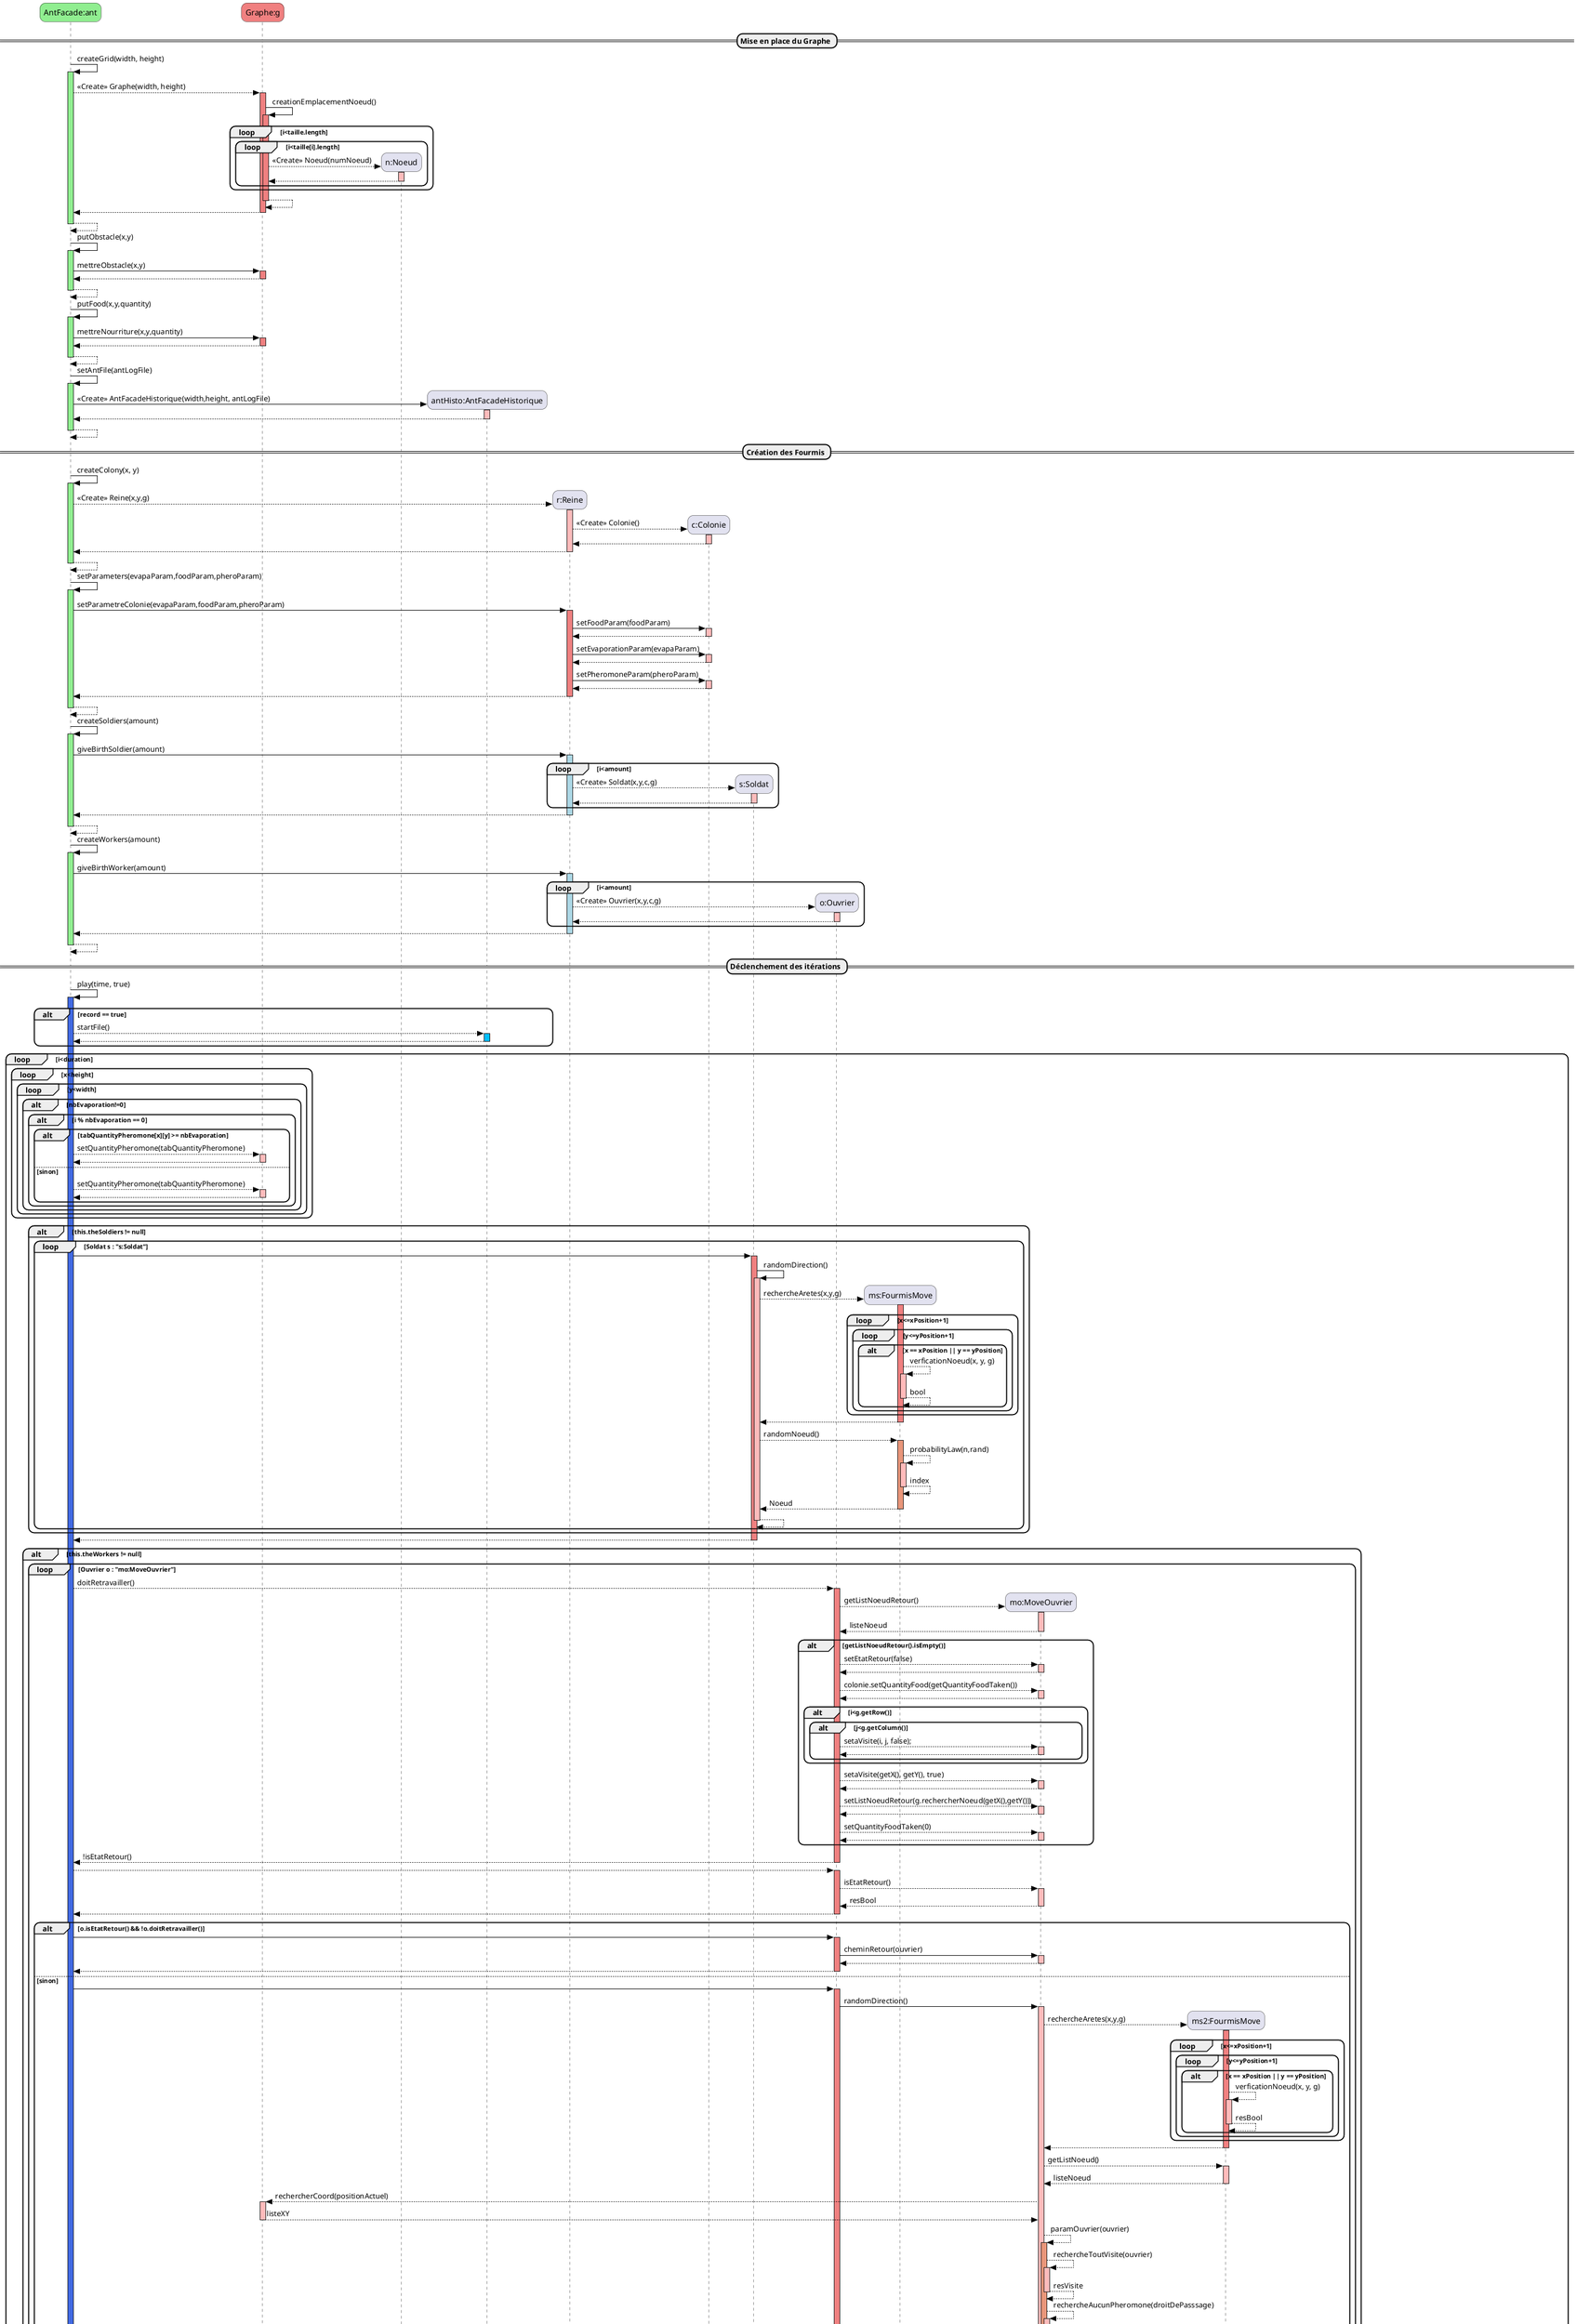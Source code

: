 @startuml
'https://plantuml.com/sequence-diagram

skinparam style strictuml
skinparam responseMessageBelowArrow true
skinparam roundcorner 20
skinparam ArrowColor #black
hide footbox

participant "AntFacade:ant" as ant #lightgreen
participant "Graphe:g" as graphe #lightcoral

== Mise en place du Graphe ==
' ---------GRAPHE--------------
ant -> ant++ #lightgreen : createGrid(width, height)
    ant --> graphe++ #lightcoral : <<Create>> Graphe(width, height)
        graphe -> graphe++ #lightcoral : creationEmplacementNoeud()
        loop i<taille.length
            loop i<taille[i].length
                ' ---------NOEUD--------------
                    create "n:Noeud"
                    graphe --> "n:Noeud"++ #FFBBBB: <<Create>> Noeud(numNoeud)
                        return
            end
        end
        return
    return
return

ant -> ant++ #lightgreen : putObstacle(x,y)
    ant -> graphe++ #lightcoral : mettreObstacle(x,y)
return
return

ant -> ant++ #lightgreen : putFood(x,y,quantity)
    ant -> graphe++ #lightcoral : mettreNourriture(x,y,quantity)
return
return

' ---------AntFacade Historique--------------
ant -> ant++ #lightgreen : setAntFile(antLogFile)
    create "antHisto:AntFacadeHistorique"
    ant -> "antHisto:AntFacadeHistorique" ++ #FFBBBB: <<Create>> AntFacadeHistorique(width,height, antLogFile)
        return
return


== Création des Fourmis ==
' ---------REINE--------------
ant -> ant++ #lightgreen : createColony(x, y)
create "r:Reine"
    ant --> "r:Reine"++ #FFBBBB : <<Create>> Reine(x,y,g)

        ' ---------COLONIE--------------
        create "c:Colonie"
        "r:Reine" --> "c:Colonie"++ #FFBBBB: <<Create>> Colonie()
            return
return
return

ant -> ant++ #lightgreen : setParameters(evapaParam,foodParam,pheroParam)
    ant -> "r:Reine"++ #lightcoral : setParametreColonie(evapaParam,foodParam,pheroParam)
    "r:Reine" -> "c:Colonie"++ #FFBBBB: setFoodParam(foodParam)
    return
    "r:Reine" -> "c:Colonie"++ #FFBBBB: setEvaporationParam(evapaParam)
    return
    "r:Reine" -> "c:Colonie"++ #FFBBBB: setPheromoneParam(pheroParam)
    return
return
return

ant -> ant++ #lightgreen : createSoldiers(amount)
    ant -> "r:Reine"++ #lightblue : giveBirthSoldier(amount)
    loop i<amount
        ' ---------SOLDAT--------------
        create "s:Soldat"
        "r:Reine" --> "s:Soldat"++ #FFBBBB: <<Create>> Soldat(x,y,c,g)
            return
    end
return
return

ant -> ant++ #lightgreen : createWorkers(amount)
    ant -> "r:Reine"++ #lightblue : giveBirthWorker(amount)
    loop i<amount
        ' ---------OUVRIER--------------
        create "o:Ouvrier"
        "r:Reine" --> "o:Ouvrier"++ #FFBBBB : <<Create>> Ouvrier(x,y,c,g)
            return
    end
return
return

== Déclenchement des itérations ==
ant -> ant++ #RoyalBlue : play(time, true)
alt record == true
    ant --> "antHisto:AntFacadeHistorique"++ #DeepSkyBlue : startFile()
    return
end
loop i<duration

    '----------Mettre phéromne -------------
    loop x<height
        loop y<width
            alt nbEvaporation!=0
                alt i % nbEvaporation == 0
                    alt tabQuantityPheromone[x][y] >= nbEvaporation
                        ant --> graphe++ #FFBBBB : setQuantityPheromone(tabQuantityPheromone)
                        return
                    else sinon
                        ant --> graphe++ #FFBBBB : setQuantityPheromone(tabQuantityPheromone)
                        return
                    end
                end
            end
        end
    end

    '----------Mettre phéromne -------------

    ' ---------Déplacer Soldat--------------
    alt this.theSoldiers != null
        loop Soldat s : "s:Soldat"
            ant -> "s:Soldat"++ #lightcoral
                "s:Soldat" -> "s:Soldat"++ #FFBBBB: randomDirection()
                    ' ---------ARETES--------------
                    create "ms:FourmisMove"
                    "s:Soldat" --> "ms:FourmisMove"++ #lightcoral : rechercheAretes(x,y,g)
                        loop x<=xPosition+1
                            loop y<=yPosition+1
                                alt x == xPosition || y == yPosition
                                     "ms:FourmisMove" --> "ms:FourmisMove"++ #FFBBBB : verficationNoeud(x, y, g)
                                    return bool
                                end
                            end
                        end
                    return
                "s:Soldat" --> "ms:FourmisMove"++ #DarkSalmon : randomNoeud()
                 "ms:FourmisMove" --> "ms:FourmisMove"++ #FFBBBB: probabilityLaw(n,rand)
                 return index
                return Noeud
            return
        end
    end
    return
    ' ---------Déplacer Soldat--------------

    ' ---------Déplacer Ouvrier--------------
    alt this.theWorkers != null
        loop Ouvrier o : "mo:MoveOuvrier"
        ant --> "o:Ouvrier"++ #lightcoral: doitRetravailler()
             create "mo:MoveOuvrier"
             "o:Ouvrier" --> "mo:MoveOuvrier"++ #FFBBBB: getListNoeudRetour()
             return listeNoeud
             alt getListNoeudRetour().isEmpty()
                "o:Ouvrier" --> "mo:MoveOuvrier"++ #FFBBBB: setEtatRetour(false)
                return
                "o:Ouvrier" --> "mo:MoveOuvrier"++ #FFBBBB : colonie.setQuantityFood(getQuantityFoodTaken())
                return
                alt i<g.getRow()
                    alt j<g.getColumn()
                        "o:Ouvrier" --> "mo:MoveOuvrier"++ #FFBBBB : setaVisite(i, j, false);
                        return
                    end
                end
                "o:Ouvrier" --> "mo:MoveOuvrier"++ #FFBBBB : setaVisite(getX(), getY(), true)
                return
                "o:Ouvrier" --> "mo:MoveOuvrier"++ #FFBBBB : setListNoeudRetour(g.rechercherNoeud(getX(),getY()))
                 return
                 "o:Ouvrier" --> "mo:MoveOuvrier"++ #FFBBBB : setQuantityFoodTaken(0)
                  return
             end
        return !isEtatRetour()
        ant --> "o:Ouvrier"++ #lightcoral
            "o:Ouvrier" --> "mo:MoveOuvrier"++ #FFBBBB: isEtatRetour()
            return resBool
        return
        alt o.isEtatRetour() && !o.doitRetravailler()
            ant -> "o:Ouvrier"++ #lightcoral

            "o:Ouvrier"  -> "mo:MoveOuvrier"++ #FFBBBB : cheminRetour(ouvrier)
            return
            return

        else sinon
             ant -> "o:Ouvrier"++ #lightcoral
            "o:Ouvrier" -> "mo:MoveOuvrier"++ #FFBBBB : randomDirection()
             ' ---------ARETES OUVRIER--------------
                 create "ms2:FourmisMove"
                 "mo:MoveOuvrier" --> "ms2:FourmisMove"++ #lightcoral : rechercheAretes(x,y,g)
                    loop x<=xPosition+1
                        loop y<=yPosition+1
                            alt x == xPosition || y == yPosition
                                 "ms2:FourmisMove" --> "ms2:FourmisMove"++ #FFBBBB : verficationNoeud(x, y, g)
                                return resBool
                            end
                        end
                    end
                 return
                 "mo:MoveOuvrier" --> "ms2:FourmisMove"++ #FFBBBB: getListNoeud()
                    return listeNoeud
                 "mo:MoveOuvrier" --> graphe++ #FFBBBB: rechercherCoord(positionActuel)
                    return listeXY
                 "mo:MoveOuvrier" --> "mo:MoveOuvrier"++ #DarkSalmon: paramOuvrier(ouvrier)
                     "mo:MoveOuvrier" --> "mo:MoveOuvrier"++ #FFBBBB : rechercheToutVisite(ouvrier)
                         return resVisite
                     "mo:MoveOuvrier" --> "mo:MoveOuvrier"++ #FFBBBB : rechercheAucunPheromone(droitDePasssage)
                         alt !rechercheAucunPheromone(droitDePasssage)
                                "mo:MoveOuvrier" --> "mo:MoveOuvrier"++ #FFBBBB: rechercheBestPheromone(xCoord,yCoord)
                                return resBool
                         end
                    return bool
                    "mo:MoveOuvrier" --> "ms2:FourmisMove"++ #FFBBBB: probabilityLaw(n,rand)
                    return index
                return Noeud
                    "mo:MoveOuvrier" --> graphe++ #FFBBBB: getEstNourriture()
                        return resBool
                    alt (g.getEstNourriture()[this.x][this.y])
                        "mo:MoveOuvrier" --> graphe++ #FFBBBB: gestionNourriture(x,y,colonie)
                        return
                    end
            return

        end
    end
    return
    ' ---------Déplacer Ouvrier--------------
    end
' ---------Fichier historique des fourmis--------------
== Mise à jour du fichier d'historique des fourmis ==
    alt record == true
        ant --> "antHisto:AntFacadeHistorique"++ #DeepSkyBlue : iteration(this.theSoldiers, this.theWorkers)
            loop Ouvrier o : theWorkers
                "antHisto:AntFacadeHistorique" --> "o:Ouvrier"++ #DeepSkyBlue: toString()
                return stringOuv
                "antHisto:AntFacadeHistorique" --> "mo:MoveOuvrier"++ #DeepSkyBlue: noeudVoisin(ouvrier)
                create "ms3:FourmisMove"
                "mo:MoveOuvrier" --> "ms3:FourmisMove"++ #DeepSkyBlue : rechercheAretes(x,y,graphe)
                    loop x<=xPosition+1
                        loop y<=yPosition+1
                            alt x == xPosition || y == yPosition
                                 "ms3:FourmisMove" --> "ms3:FourmisMove"++ #FFBBBB : verficationNoeud(x, y, g)
                                return resBool
                            end
                        end
                    end
                return
                "mo:MoveOuvrier" --> "ms3:FourmisMove"++ #DeepSkyBlue: noeudVoisin(ouvrier)
                return
                return stringEtatNoeud
            end
            loop Soldat s : theSoldiers
                "antHisto:AntFacadeHistorique" --> "s:Soldat"++ #DeepSkyBlue : toString()
                return stringSoldat
                "antHisto:AntFacadeHistorique" --> "mo:MoveOuvrier"++ #DeepSkyBlue: noeudVoisin(soldat, graphe)
                create "ms4:FourmisMove"
                "mo:MoveOuvrier" --> "ms4:FourmisMove"++ #DeepSkyBlue : rechercheAretes(x,y,graphe)
                 loop x<=xPosition+1
                    loop y<=yPosition+1
                        alt x == xPosition || y == yPosition
                             "ms4:FourmisMove" --> "ms4:FourmisMove"++ #FFBBBB : verficationNoeud(x, y, g)
                            return resBool
                        end
                    end
                end
                return
                "mo:MoveOuvrier" --> "ms4:FourmisMove"++ #DeepSkyBlue: noeudVoisin(soldat, graphe)
                return
                return stringEtatNoeud
            end
        return
    end
end

alt record == true
    ant --> "antHisto:AntFacadeHistorique"++ #DeepSkyBlue : closeFile()
    return
end
return

@enduml
